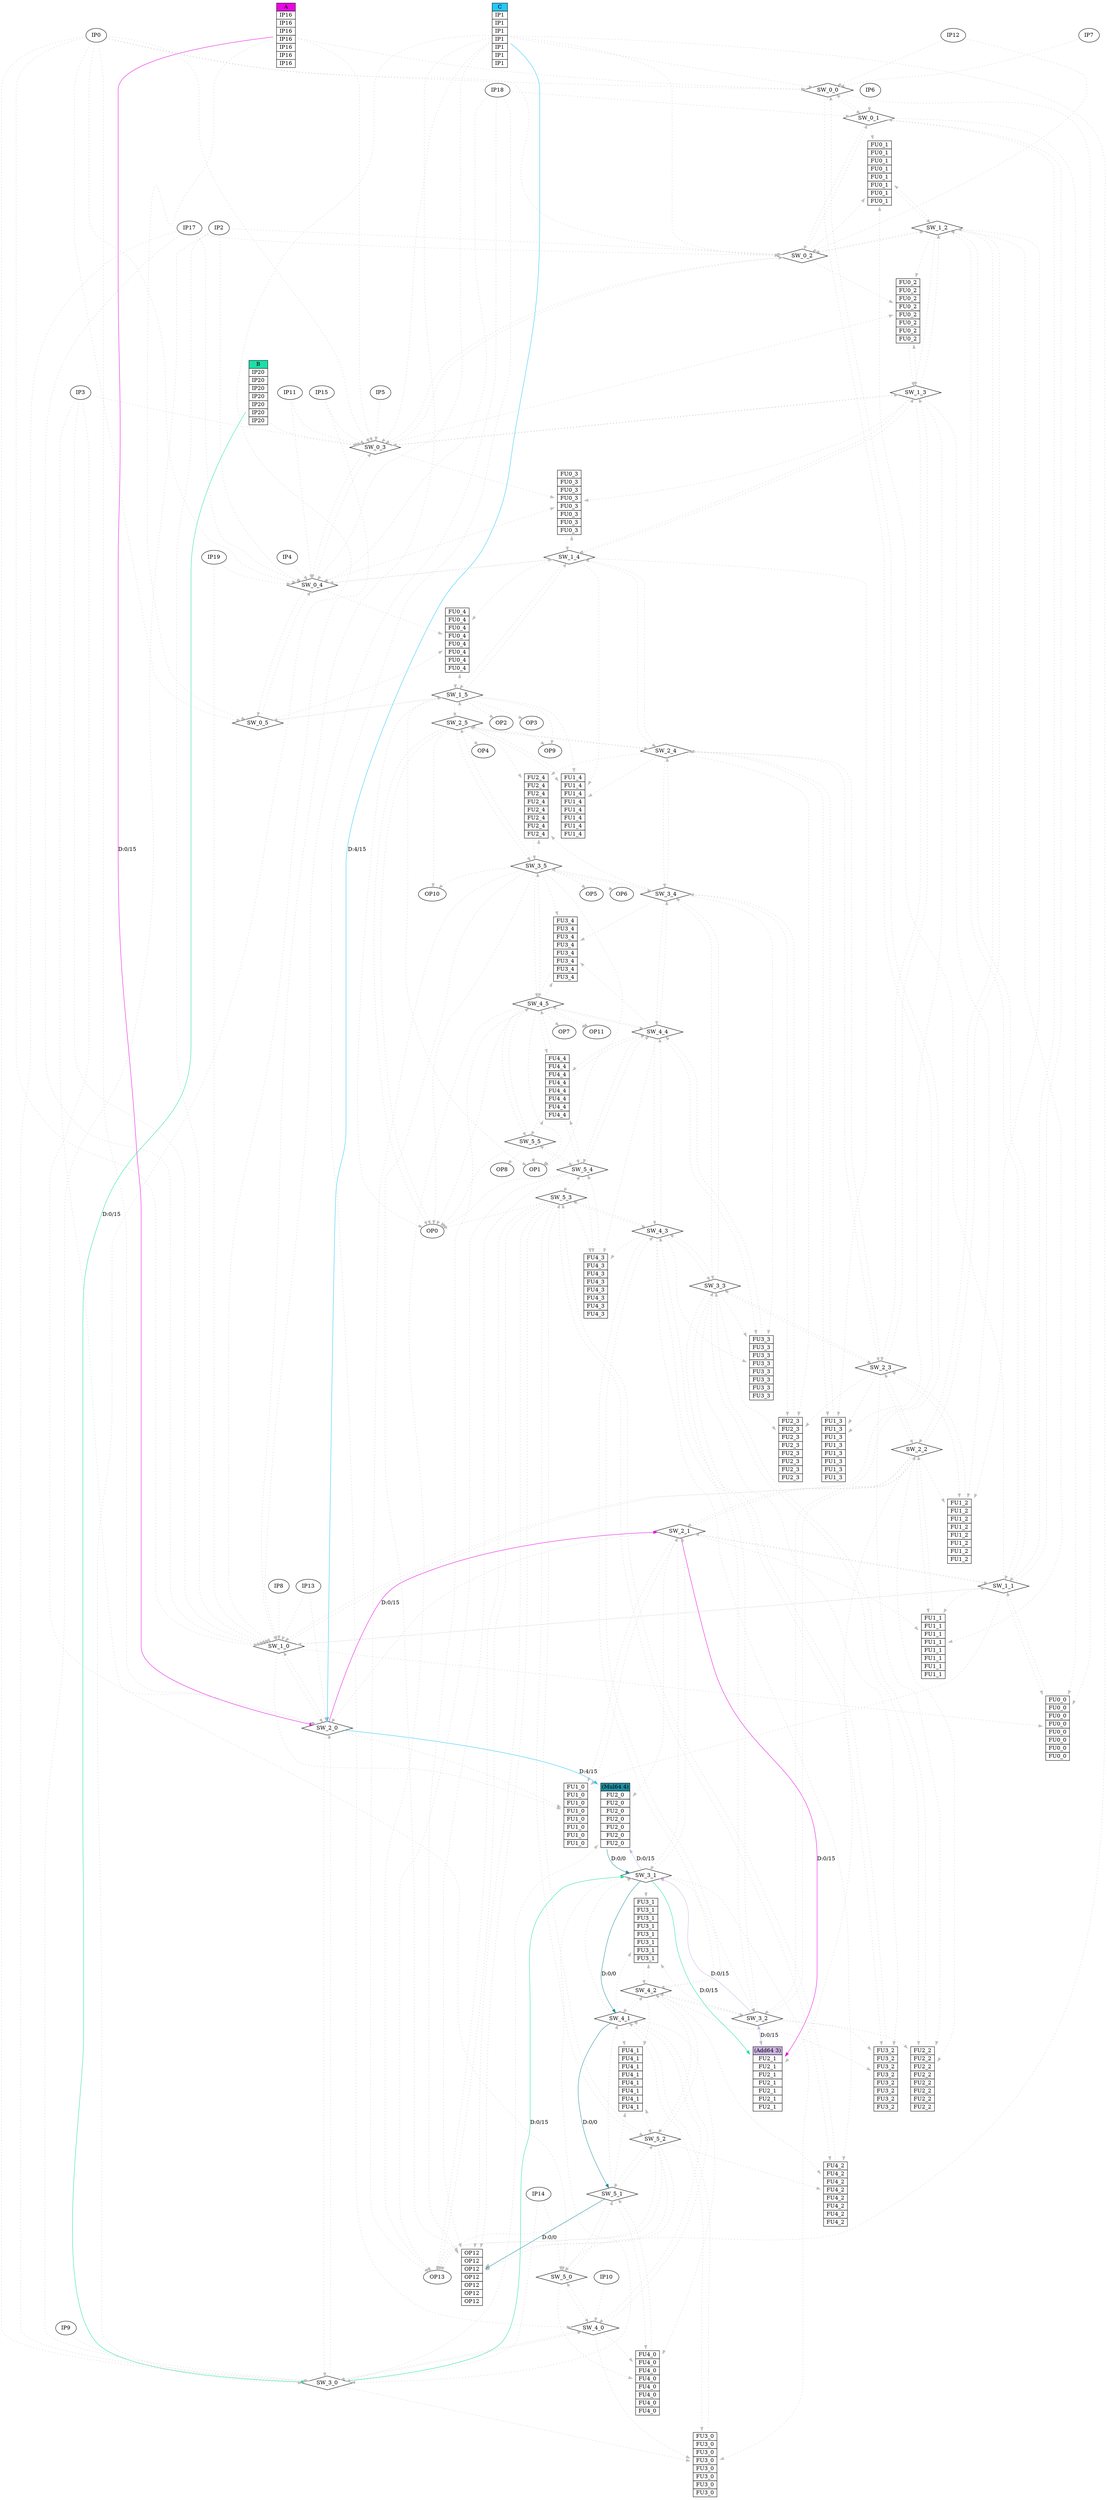 digraph sched {
IP1[shape=plaintext, label = <<table border="0" cellspacing="0"><tr><td port="C" border="1" bgcolor="#24c8f8">C</td></tr><tr><td border="1"> IP1 </td></tr><tr><td border="1"> IP1 </td></tr><tr><td border="1"> IP1 </td></tr><tr><td border="1"> IP1 </td></tr><tr><td border="1"> IP1 </td></tr><tr><td border="1"> IP1 </td></tr><tr><td border="1"> IP1 </td></tr>
</table>>, pos = "6,6!", pin=true];
IP16[shape=plaintext, label = <<table border="0" cellspacing="0"><tr><td port="A" border="1" bgcolor="#ea05e5">A</td></tr><tr><td border="1"> IP16 </td></tr><tr><td border="1"> IP16 </td></tr><tr><td border="1"> IP16 </td></tr><tr><td border="1"> IP16 </td></tr><tr><td border="1"> IP16 </td></tr><tr><td border="1"> IP16 </td></tr><tr><td border="1"> IP16 </td></tr>
</table>>, pos = "-2,-6!", pin=true];
IP20[shape=plaintext, label = <<table border="0" cellspacing="0"><tr><td port="B" border="1" bgcolor="#1cdfa8">B</td></tr><tr><td border="1"> IP20 </td></tr><tr><td border="1"> IP20 </td></tr><tr><td border="1"> IP20 </td></tr><tr><td border="1"> IP20 </td></tr><tr><td border="1"> IP20 </td></tr><tr><td border="1"> IP20 </td></tr><tr><td border="1"> IP20 </td></tr>
</table>>, pos = "62,6!", pin=true];
OP12[shape=plaintext, label = <<table border="0" cellspacing="0"><tr><td border="1"> OP12 </td></tr><tr><td border="1"> OP12 </td></tr><tr><td border="1"> OP12 </td></tr><tr><td border="1"> OP12 </td></tr><tr><td border="1"> OP12 </td></tr><tr><td border="1"> OP12 </td></tr><tr><td border="1"> OP12 </td></tr>
</table>>, pos = "22,-10!", pin=true];
SW_0_0 [shape=diamond, pos = "0,4!", pin=true];
SW_0_1 [shape=diamond, pos = "0,0!", pin=true];
SW_0_2 [shape=diamond, pos = "0,-4!", pin=true];
SW_0_3 [shape=diamond, pos = "0,-8!", pin=true];
SW_0_4 [shape=diamond, pos = "0,-12!", pin=true];
SW_0_5 [shape=diamond, pos = "0,-16!", pin=true];
SW_1_0 [shape=diamond, pos = "4,4!", pin=true];
SW_1_1 [shape=diamond, pos = "4,0!", pin=true];
SW_1_2 [shape=diamond, pos = "4,-4!", pin=true];
SW_1_3 [shape=diamond, pos = "4,-8!", pin=true];
SW_1_4 [shape=diamond, pos = "4,-12!", pin=true];
SW_1_5 [shape=diamond, pos = "4,-16!", pin=true];
SW_2_0 [shape=diamond, pos = "8,4!", pin=true];
SW_2_1 [shape=diamond, pos = "8,0!", pin=true];
SW_2_2 [shape=diamond, pos = "8,-4!", pin=true];
SW_2_3 [shape=diamond, pos = "8,-8!", pin=true];
SW_2_4 [shape=diamond, pos = "8,-12!", pin=true];
SW_2_5 [shape=diamond, pos = "8,-16!", pin=true];
SW_3_0 [shape=diamond, pos = "12,4!", pin=true];
SW_3_1 [shape=diamond, pos = "12,0!", pin=true];
SW_3_2 [shape=diamond, pos = "12,-4!", pin=true];
SW_3_3 [shape=diamond, pos = "12,-8!", pin=true];
SW_3_4 [shape=diamond, pos = "12,-12!", pin=true];
SW_3_5 [shape=diamond, pos = "12,-16!", pin=true];
SW_4_0 [shape=diamond, pos = "16,4!", pin=true];
SW_4_1 [shape=diamond, pos = "16,0!", pin=true];
SW_4_2 [shape=diamond, pos = "16,-4!", pin=true];
SW_4_3 [shape=diamond, pos = "16,-8!", pin=true];
SW_4_4 [shape=diamond, pos = "16,-12!", pin=true];
SW_4_5 [shape=diamond, pos = "16,-16!", pin=true];
SW_5_0 [shape=diamond, pos = "20,4!", pin=true];
SW_5_1 [shape=diamond, pos = "20,0!", pin=true];
SW_5_2 [shape=diamond, pos = "20,-4!", pin=true];
SW_5_3 [shape=diamond, pos = "20,-8!", pin=true];
SW_5_4 [shape=diamond, pos = "20,-12!", pin=true];
SW_5_5 [shape=diamond, pos = "20,-16!", pin=true];
FU0_0[shape=plaintext, label = <<table border="0" cellspacing="0"><tr><td border="1"> FU0_0 </td></tr><tr><td border="1"> FU0_0 </td></tr><tr><td border="1"> FU0_0 </td></tr><tr><td border="1"> FU0_0 </td></tr><tr><td border="1"> FU0_0 </td></tr><tr><td border="1"> FU0_0 </td></tr><tr><td border="1"> FU0_0 </td></tr><tr><td border="1"> FU0_0 </td></tr>
</table>>, pos = "2,2!", pin=true];
FU0_1[shape=plaintext, label = <<table border="0" cellspacing="0"><tr><td border="1"> FU0_1 </td></tr><tr><td border="1"> FU0_1 </td></tr><tr><td border="1"> FU0_1 </td></tr><tr><td border="1"> FU0_1 </td></tr><tr><td border="1"> FU0_1 </td></tr><tr><td border="1"> FU0_1 </td></tr><tr><td border="1"> FU0_1 </td></tr><tr><td border="1"> FU0_1 </td></tr>
</table>>, pos = "2,-2!", pin=true];
FU0_2[shape=plaintext, label = <<table border="0" cellspacing="0"><tr><td border="1"> FU0_2 </td></tr><tr><td border="1"> FU0_2 </td></tr><tr><td border="1"> FU0_2 </td></tr><tr><td border="1"> FU0_2 </td></tr><tr><td border="1"> FU0_2 </td></tr><tr><td border="1"> FU0_2 </td></tr><tr><td border="1"> FU0_2 </td></tr><tr><td border="1"> FU0_2 </td></tr>
</table>>, pos = "2,-6!", pin=true];
FU0_3[shape=plaintext, label = <<table border="0" cellspacing="0"><tr><td border="1"> FU0_3 </td></tr><tr><td border="1"> FU0_3 </td></tr><tr><td border="1"> FU0_3 </td></tr><tr><td border="1"> FU0_3 </td></tr><tr><td border="1"> FU0_3 </td></tr><tr><td border="1"> FU0_3 </td></tr><tr><td border="1"> FU0_3 </td></tr><tr><td border="1"> FU0_3 </td></tr>
</table>>, pos = "2,-10!", pin=true];
FU0_4[shape=plaintext, label = <<table border="0" cellspacing="0"><tr><td border="1"> FU0_4 </td></tr><tr><td border="1"> FU0_4 </td></tr><tr><td border="1"> FU0_4 </td></tr><tr><td border="1"> FU0_4 </td></tr><tr><td border="1"> FU0_4 </td></tr><tr><td border="1"> FU0_4 </td></tr><tr><td border="1"> FU0_4 </td></tr><tr><td border="1"> FU0_4 </td></tr>
</table>>, pos = "2,-14!", pin=true];
FU1_0[shape=plaintext, label = <<table border="0" cellspacing="0"><tr><td border="1"> FU1_0 </td></tr><tr><td border="1"> FU1_0 </td></tr><tr><td border="1"> FU1_0 </td></tr><tr><td border="1"> FU1_0 </td></tr><tr><td border="1"> FU1_0 </td></tr><tr><td border="1"> FU1_0 </td></tr><tr><td border="1"> FU1_0 </td></tr><tr><td border="1"> FU1_0 </td></tr>
</table>>, pos = "6,2!", pin=true];
FU1_1[shape=plaintext, label = <<table border="0" cellspacing="0"><tr><td border="1"> FU1_1 </td></tr><tr><td border="1"> FU1_1 </td></tr><tr><td border="1"> FU1_1 </td></tr><tr><td border="1"> FU1_1 </td></tr><tr><td border="1"> FU1_1 </td></tr><tr><td border="1"> FU1_1 </td></tr><tr><td border="1"> FU1_1 </td></tr><tr><td border="1"> FU1_1 </td></tr>
</table>>, pos = "6,-2!", pin=true];
FU1_2[shape=plaintext, label = <<table border="0" cellspacing="0"><tr><td border="1"> FU1_2 </td></tr><tr><td border="1"> FU1_2 </td></tr><tr><td border="1"> FU1_2 </td></tr><tr><td border="1"> FU1_2 </td></tr><tr><td border="1"> FU1_2 </td></tr><tr><td border="1"> FU1_2 </td></tr><tr><td border="1"> FU1_2 </td></tr><tr><td border="1"> FU1_2 </td></tr>
</table>>, pos = "6,-6!", pin=true];
FU1_3[shape=plaintext, label = <<table border="0" cellspacing="0"><tr><td border="1"> FU1_3 </td></tr><tr><td border="1"> FU1_3 </td></tr><tr><td border="1"> FU1_3 </td></tr><tr><td border="1"> FU1_3 </td></tr><tr><td border="1"> FU1_3 </td></tr><tr><td border="1"> FU1_3 </td></tr><tr><td border="1"> FU1_3 </td></tr><tr><td border="1"> FU1_3 </td></tr>
</table>>, pos = "6,-10!", pin=true];
FU1_4[shape=plaintext, label = <<table border="0" cellspacing="0"><tr><td border="1"> FU1_4 </td></tr><tr><td border="1"> FU1_4 </td></tr><tr><td border="1"> FU1_4 </td></tr><tr><td border="1"> FU1_4 </td></tr><tr><td border="1"> FU1_4 </td></tr><tr><td border="1"> FU1_4 </td></tr><tr><td border="1"> FU1_4 </td></tr><tr><td border="1"> FU1_4 </td></tr>
</table>>, pos = "6,-14!", pin=true];
FU2_0[shape=plaintext, label = <<table border="0" cellspacing="0"><tr><td port="(Mul64 4)" border="1" bgcolor="#1e8c9d">(Mul64 4)</td></tr><tr><td border="1"> FU2_0 </td></tr><tr><td border="1"> FU2_0 </td></tr><tr><td border="1"> FU2_0 </td></tr><tr><td border="1"> FU2_0 </td></tr><tr><td border="1"> FU2_0 </td></tr><tr><td border="1"> FU2_0 </td></tr><tr><td border="1"> FU2_0 </td></tr>
</table>>, pos = "10,2!", pin=true];
FU2_1[shape=plaintext, label = <<table border="0" cellspacing="0"><tr><td port="(Add64 3)" border="1" bgcolor="#cbb4e4">(Add64 3)</td></tr><tr><td border="1"> FU2_1 </td></tr><tr><td border="1"> FU2_1 </td></tr><tr><td border="1"> FU2_1 </td></tr><tr><td border="1"> FU2_1 </td></tr><tr><td border="1"> FU2_1 </td></tr><tr><td border="1"> FU2_1 </td></tr><tr><td border="1"> FU2_1 </td></tr>
</table>>, pos = "10,-2!", pin=true];
FU2_2[shape=plaintext, label = <<table border="0" cellspacing="0"><tr><td border="1"> FU2_2 </td></tr><tr><td border="1"> FU2_2 </td></tr><tr><td border="1"> FU2_2 </td></tr><tr><td border="1"> FU2_2 </td></tr><tr><td border="1"> FU2_2 </td></tr><tr><td border="1"> FU2_2 </td></tr><tr><td border="1"> FU2_2 </td></tr><tr><td border="1"> FU2_2 </td></tr>
</table>>, pos = "10,-6!", pin=true];
FU2_3[shape=plaintext, label = <<table border="0" cellspacing="0"><tr><td border="1"> FU2_3 </td></tr><tr><td border="1"> FU2_3 </td></tr><tr><td border="1"> FU2_3 </td></tr><tr><td border="1"> FU2_3 </td></tr><tr><td border="1"> FU2_3 </td></tr><tr><td border="1"> FU2_3 </td></tr><tr><td border="1"> FU2_3 </td></tr><tr><td border="1"> FU2_3 </td></tr>
</table>>, pos = "10,-10!", pin=true];
FU2_4[shape=plaintext, label = <<table border="0" cellspacing="0"><tr><td border="1"> FU2_4 </td></tr><tr><td border="1"> FU2_4 </td></tr><tr><td border="1"> FU2_4 </td></tr><tr><td border="1"> FU2_4 </td></tr><tr><td border="1"> FU2_4 </td></tr><tr><td border="1"> FU2_4 </td></tr><tr><td border="1"> FU2_4 </td></tr><tr><td border="1"> FU2_4 </td></tr>
</table>>, pos = "10,-14!", pin=true];
FU3_0[shape=plaintext, label = <<table border="0" cellspacing="0"><tr><td border="1"> FU3_0 </td></tr><tr><td border="1"> FU3_0 </td></tr><tr><td border="1"> FU3_0 </td></tr><tr><td border="1"> FU3_0 </td></tr><tr><td border="1"> FU3_0 </td></tr><tr><td border="1"> FU3_0 </td></tr><tr><td border="1"> FU3_0 </td></tr><tr><td border="1"> FU3_0 </td></tr>
</table>>, pos = "14,2!", pin=true];
FU3_1[shape=plaintext, label = <<table border="0" cellspacing="0"><tr><td border="1"> FU3_1 </td></tr><tr><td border="1"> FU3_1 </td></tr><tr><td border="1"> FU3_1 </td></tr><tr><td border="1"> FU3_1 </td></tr><tr><td border="1"> FU3_1 </td></tr><tr><td border="1"> FU3_1 </td></tr><tr><td border="1"> FU3_1 </td></tr><tr><td border="1"> FU3_1 </td></tr>
</table>>, pos = "14,-2!", pin=true];
FU3_2[shape=plaintext, label = <<table border="0" cellspacing="0"><tr><td border="1"> FU3_2 </td></tr><tr><td border="1"> FU3_2 </td></tr><tr><td border="1"> FU3_2 </td></tr><tr><td border="1"> FU3_2 </td></tr><tr><td border="1"> FU3_2 </td></tr><tr><td border="1"> FU3_2 </td></tr><tr><td border="1"> FU3_2 </td></tr><tr><td border="1"> FU3_2 </td></tr>
</table>>, pos = "14,-6!", pin=true];
FU3_3[shape=plaintext, label = <<table border="0" cellspacing="0"><tr><td border="1"> FU3_3 </td></tr><tr><td border="1"> FU3_3 </td></tr><tr><td border="1"> FU3_3 </td></tr><tr><td border="1"> FU3_3 </td></tr><tr><td border="1"> FU3_3 </td></tr><tr><td border="1"> FU3_3 </td></tr><tr><td border="1"> FU3_3 </td></tr><tr><td border="1"> FU3_3 </td></tr>
</table>>, pos = "14,-10!", pin=true];
FU3_4[shape=plaintext, label = <<table border="0" cellspacing="0"><tr><td border="1"> FU3_4 </td></tr><tr><td border="1"> FU3_4 </td></tr><tr><td border="1"> FU3_4 </td></tr><tr><td border="1"> FU3_4 </td></tr><tr><td border="1"> FU3_4 </td></tr><tr><td border="1"> FU3_4 </td></tr><tr><td border="1"> FU3_4 </td></tr><tr><td border="1"> FU3_4 </td></tr>
</table>>, pos = "14,-14!", pin=true];
FU4_0[shape=plaintext, label = <<table border="0" cellspacing="0"><tr><td border="1"> FU4_0 </td></tr><tr><td border="1"> FU4_0 </td></tr><tr><td border="1"> FU4_0 </td></tr><tr><td border="1"> FU4_0 </td></tr><tr><td border="1"> FU4_0 </td></tr><tr><td border="1"> FU4_0 </td></tr><tr><td border="1"> FU4_0 </td></tr><tr><td border="1"> FU4_0 </td></tr>
</table>>, pos = "18,2!", pin=true];
FU4_1[shape=plaintext, label = <<table border="0" cellspacing="0"><tr><td border="1"> FU4_1 </td></tr><tr><td border="1"> FU4_1 </td></tr><tr><td border="1"> FU4_1 </td></tr><tr><td border="1"> FU4_1 </td></tr><tr><td border="1"> FU4_1 </td></tr><tr><td border="1"> FU4_1 </td></tr><tr><td border="1"> FU4_1 </td></tr><tr><td border="1"> FU4_1 </td></tr>
</table>>, pos = "18,-2!", pin=true];
FU4_2[shape=plaintext, label = <<table border="0" cellspacing="0"><tr><td border="1"> FU4_2 </td></tr><tr><td border="1"> FU4_2 </td></tr><tr><td border="1"> FU4_2 </td></tr><tr><td border="1"> FU4_2 </td></tr><tr><td border="1"> FU4_2 </td></tr><tr><td border="1"> FU4_2 </td></tr><tr><td border="1"> FU4_2 </td></tr><tr><td border="1"> FU4_2 </td></tr>
</table>>, pos = "18,-6!", pin=true];
FU4_3[shape=plaintext, label = <<table border="0" cellspacing="0"><tr><td border="1"> FU4_3 </td></tr><tr><td border="1"> FU4_3 </td></tr><tr><td border="1"> FU4_3 </td></tr><tr><td border="1"> FU4_3 </td></tr><tr><td border="1"> FU4_3 </td></tr><tr><td border="1"> FU4_3 </td></tr><tr><td border="1"> FU4_3 </td></tr><tr><td border="1"> FU4_3 </td></tr>
</table>>, pos = "18,-10!", pin=true];
FU4_4[shape=plaintext, label = <<table border="0" cellspacing="0"><tr><td border="1"> FU4_4 </td></tr><tr><td border="1"> FU4_4 </td></tr><tr><td border="1"> FU4_4 </td></tr><tr><td border="1"> FU4_4 </td></tr><tr><td border="1"> FU4_4 </td></tr><tr><td border="1"> FU4_4 </td></tr><tr><td border="1"> FU4_4 </td></tr><tr><td border="1"> FU4_4 </td></tr>
</table>>, pos = "18,-14!", pin=true];
FU0_0->SW_1_1 [color=gray style=dotted, label="" fontcolor=gray]
FU0_1->SW_1_2 [color=gray style=dotted, label="" fontcolor=gray]
FU0_2->SW_1_3 [color=gray style=dotted, label="" fontcolor=gray]
FU0_3->SW_1_4 [color=gray style=dotted, label="" fontcolor=gray]
FU0_4->SW_1_5 [color=gray style=dotted, label="" fontcolor=gray]
FU1_0->SW_2_1 [color=gray style=dotted, label="" fontcolor=gray]
FU1_1->SW_2_2 [color=gray style=dotted, label="" fontcolor=gray]
FU1_2->SW_2_3 [color=gray style=dotted, label="" fontcolor=gray]
FU1_3->SW_2_4 [color=gray style=dotted, label="" fontcolor=gray]
FU1_4->SW_2_5 [color=gray style=dotted, label="" fontcolor=gray]
FU2_0->SW_3_1 [color="#1e8c9d"  label="D:0/0 "];
FU2_1->SW_3_2 [color="#cbb4e4"  label="D:0/15 "];
FU2_2->SW_3_3 [color=gray style=dotted, label="" fontcolor=gray]
FU2_3->SW_3_4 [color=gray style=dotted, label="" fontcolor=gray]
FU2_4->SW_3_5 [color=gray style=dotted, label="" fontcolor=gray]
FU3_0->SW_4_1 [color=gray style=dotted, label="" fontcolor=gray]
FU3_1->SW_4_2 [color=gray style=dotted, label="" fontcolor=gray]
FU3_2->SW_4_3 [color=gray style=dotted, label="" fontcolor=gray]
FU3_3->SW_4_4 [color=gray style=dotted, label="" fontcolor=gray]
FU3_4->SW_4_5 [color=gray style=dotted, label="" fontcolor=gray]
FU4_0->SW_5_1 [color=gray style=dotted, label="" fontcolor=gray]
FU4_1->SW_5_2 [color=gray style=dotted, label="" fontcolor=gray]
FU4_2->SW_5_3 [color=gray style=dotted, label="" fontcolor=gray]
FU4_3->SW_5_4 [color=gray style=dotted, label="" fontcolor=gray]
FU4_4->SW_5_5 [color=gray style=dotted, label="" fontcolor=gray]
FU4_4->SW_4_4 [color=gray style=dotted, label="" fontcolor=gray]
FU4_4->SW_5_4 [color=gray style=dotted, label="" fontcolor=gray]
FU4_4->SW_4_5 [color=gray style=dotted, label="" fontcolor=gray]
SW_0_0->FU0_0 [color=gray style=dotted, label="" fontcolor=gray]
SW_0_0->SW_1_0 [color=gray style=dotted, label="" fontcolor=gray]
SW_0_0->SW_0_1 [color=gray style=dotted, label="" fontcolor=gray]
SW_0_1->FU0_0 [color=gray style=dotted, label="" fontcolor=gray]
SW_0_1->FU0_1 [color=gray style=dotted, label="" fontcolor=gray]
SW_0_1->SW_0_0 [color=gray style=dotted, label="" fontcolor=gray]
SW_0_1->SW_1_1 [color=gray style=dotted, label="" fontcolor=gray]
SW_0_1->SW_0_2 [color=gray style=dotted, label="" fontcolor=gray]
SW_0_2->FU0_1 [color=gray style=dotted, label="" fontcolor=gray]
SW_0_2->FU0_2 [color=gray style=dotted, label="" fontcolor=gray]
SW_0_2->SW_0_1 [color=gray style=dotted, label="" fontcolor=gray]
SW_0_2->SW_1_2 [color=gray style=dotted, label="" fontcolor=gray]
SW_0_2->SW_0_3 [color=gray style=dotted, label="" fontcolor=gray]
SW_0_3->FU0_2 [color=gray style=dotted, label="" fontcolor=gray]
SW_0_3->FU0_3 [color=gray style=dotted, label="" fontcolor=gray]
SW_0_3->SW_0_2 [color=gray style=dotted, label="" fontcolor=gray]
SW_0_3->SW_1_3 [color=gray style=dotted, label="" fontcolor=gray]
SW_0_3->SW_0_4 [color=gray style=dotted, label="" fontcolor=gray]
SW_0_4->FU0_3 [color=gray style=dotted, label="" fontcolor=gray]
SW_0_4->FU0_4 [color=gray style=dotted, label="" fontcolor=gray]
SW_0_4->SW_0_3 [color=gray style=dotted, label="" fontcolor=gray]
SW_0_4->SW_1_4 [color=gray style=dotted, label="" fontcolor=gray]
SW_0_4->SW_0_5 [color=gray style=dotted, label="" fontcolor=gray]
SW_0_5->FU0_4 [color=gray style=dotted, label="" fontcolor=gray]
SW_0_5->SW_0_4 [color=gray style=dotted, label="" fontcolor=gray]
SW_0_5->SW_1_5 [color=gray style=dotted, label="" fontcolor=gray]
SW_1_0->FU0_0 [color=gray style=dotted, label="" fontcolor=gray]
SW_1_0->FU1_0 [color=gray style=dotted, label="" fontcolor=gray]
SW_1_0->SW_0_0 [color=gray style=dotted, label="" fontcolor=gray]
SW_1_0->SW_2_0 [color=gray style=dotted, label="" fontcolor=gray]
SW_1_0->SW_1_1 [color=gray style=dotted, label="" fontcolor=gray]
SW_1_1->FU0_0 [color=gray style=dotted, label="" fontcolor=gray]
SW_1_1->FU0_1 [color=gray style=dotted, label="" fontcolor=gray]
SW_1_1->FU1_0 [color=gray style=dotted, label="" fontcolor=gray]
SW_1_1->FU1_1 [color=gray style=dotted, label="" fontcolor=gray]
SW_1_1->SW_0_1 [color=gray style=dotted, label="" fontcolor=gray]
SW_1_1->SW_1_0 [color=gray style=dotted, label="" fontcolor=gray]
SW_1_1->SW_2_1 [color=gray style=dotted, label="" fontcolor=gray]
SW_1_1->SW_1_2 [color=gray style=dotted, label="" fontcolor=gray]
SW_1_2->FU0_1 [color=gray style=dotted, label="" fontcolor=gray]
SW_1_2->FU0_2 [color=gray style=dotted, label="" fontcolor=gray]
SW_1_2->FU1_1 [color=gray style=dotted, label="" fontcolor=gray]
SW_1_2->FU1_2 [color=gray style=dotted, label="" fontcolor=gray]
SW_1_2->SW_0_2 [color=gray style=dotted, label="" fontcolor=gray]
SW_1_2->SW_1_1 [color=gray style=dotted, label="" fontcolor=gray]
SW_1_2->SW_2_2 [color=gray style=dotted, label="" fontcolor=gray]
SW_1_2->SW_1_3 [color=gray style=dotted, label="" fontcolor=gray]
SW_1_3->FU0_2 [color=gray style=dotted, label="" fontcolor=gray]
SW_1_3->FU0_3 [color=gray style=dotted, label="" fontcolor=gray]
SW_1_3->FU1_2 [color=gray style=dotted, label="" fontcolor=gray]
SW_1_3->FU1_3 [color=gray style=dotted, label="" fontcolor=gray]
SW_1_3->SW_0_3 [color=gray style=dotted, label="" fontcolor=gray]
SW_1_3->SW_1_2 [color=gray style=dotted, label="" fontcolor=gray]
SW_1_3->SW_2_3 [color=gray style=dotted, label="" fontcolor=gray]
SW_1_3->SW_1_4 [color=gray style=dotted, label="" fontcolor=gray]
SW_1_4->FU0_3 [color=gray style=dotted, label="" fontcolor=gray]
SW_1_4->FU0_4 [color=gray style=dotted, label="" fontcolor=gray]
SW_1_4->FU1_3 [color=gray style=dotted, label="" fontcolor=gray]
SW_1_4->FU1_4 [color=gray style=dotted, label="" fontcolor=gray]
SW_1_4->SW_0_4 [color=gray style=dotted, label="" fontcolor=gray]
SW_1_4->SW_1_3 [color=gray style=dotted, label="" fontcolor=gray]
SW_1_4->SW_2_4 [color=gray style=dotted, label="" fontcolor=gray]
SW_1_4->SW_1_5 [color=gray style=dotted, label="" fontcolor=gray]
SW_1_5->FU0_4 [color=gray style=dotted, label="" fontcolor=gray]
SW_1_5->FU1_4 [color=gray style=dotted, label="" fontcolor=gray]
SW_1_5->SW_0_5 [color=gray style=dotted, label="" fontcolor=gray]
SW_1_5->SW_1_4 [color=gray style=dotted, label="" fontcolor=gray]
SW_1_5->SW_2_5 [color=gray style=dotted, label="" fontcolor=gray]
SW_1_5->OP0 [color=gray style=dotted, label="" fontcolor=gray]
SW_1_5->OP1 [color=gray style=dotted, label="" fontcolor=gray]
SW_1_5->OP2 [color=gray style=dotted, label="" fontcolor=gray]
SW_1_5->OP3 [color=gray style=dotted, label="" fontcolor=gray]
SW_1_5->OP9 [color=gray style=dotted, label="" fontcolor=gray]
SW_2_0->FU1_0 [color=gray style=dotted, label="" fontcolor=gray]
SW_2_0->FU2_0 [color="#24c8f8"  label="D:4/15 "];
SW_2_0->SW_1_0 [color=gray style=dotted, label="" fontcolor=gray]
SW_2_0->SW_3_0 [color=gray style=dotted, label="" fontcolor=gray]
SW_2_0->SW_2_1 [color="#ea05e5"  label="D:0/15 "];
SW_2_1->FU1_0 [color=gray style=dotted, label="" fontcolor=gray]
SW_2_1->FU1_1 [color=gray style=dotted, label="" fontcolor=gray]
SW_2_1->FU2_0 [color=gray style=dotted, label="" fontcolor=gray]
SW_2_1->FU2_1 [color="#ea05e5"  label="D:0/15 "];
SW_2_1->SW_1_1 [color=gray style=dotted, label="" fontcolor=gray]
SW_2_1->SW_2_0 [color=gray style=dotted, label="" fontcolor=gray]
SW_2_1->SW_3_1 [color=gray style=dotted, label="" fontcolor=gray]
SW_2_1->SW_2_2 [color=gray style=dotted, label="" fontcolor=gray]
SW_2_2->FU1_1 [color=gray style=dotted, label="" fontcolor=gray]
SW_2_2->FU1_2 [color=gray style=dotted, label="" fontcolor=gray]
SW_2_2->FU2_1 [color=gray style=dotted, label="" fontcolor=gray]
SW_2_2->FU2_2 [color=gray style=dotted, label="" fontcolor=gray]
SW_2_2->SW_1_2 [color=gray style=dotted, label="" fontcolor=gray]
SW_2_2->SW_2_1 [color=gray style=dotted, label="" fontcolor=gray]
SW_2_2->SW_3_2 [color=gray style=dotted, label="" fontcolor=gray]
SW_2_2->SW_2_3 [color=gray style=dotted, label="" fontcolor=gray]
SW_2_3->FU1_2 [color=gray style=dotted, label="" fontcolor=gray]
SW_2_3->FU1_3 [color=gray style=dotted, label="" fontcolor=gray]
SW_2_3->FU2_2 [color=gray style=dotted, label="" fontcolor=gray]
SW_2_3->FU2_3 [color=gray style=dotted, label="" fontcolor=gray]
SW_2_3->SW_1_3 [color=gray style=dotted, label="" fontcolor=gray]
SW_2_3->SW_2_2 [color=gray style=dotted, label="" fontcolor=gray]
SW_2_3->SW_3_3 [color=gray style=dotted, label="" fontcolor=gray]
SW_2_3->SW_2_4 [color=gray style=dotted, label="" fontcolor=gray]
SW_2_4->FU1_3 [color=gray style=dotted, label="" fontcolor=gray]
SW_2_4->FU1_4 [color=gray style=dotted, label="" fontcolor=gray]
SW_2_4->FU2_3 [color=gray style=dotted, label="" fontcolor=gray]
SW_2_4->FU2_4 [color=gray style=dotted, label="" fontcolor=gray]
SW_2_4->SW_1_4 [color=gray style=dotted, label="" fontcolor=gray]
SW_2_4->SW_2_3 [color=gray style=dotted, label="" fontcolor=gray]
SW_2_4->SW_3_4 [color=gray style=dotted, label="" fontcolor=gray]
SW_2_4->SW_2_5 [color=gray style=dotted, label="" fontcolor=gray]
SW_2_5->FU1_4 [color=gray style=dotted, label="" fontcolor=gray]
SW_2_5->FU2_4 [color=gray style=dotted, label="" fontcolor=gray]
SW_2_5->SW_1_5 [color=gray style=dotted, label="" fontcolor=gray]
SW_2_5->SW_2_4 [color=gray style=dotted, label="" fontcolor=gray]
SW_2_5->SW_3_5 [color=gray style=dotted, label="" fontcolor=gray]
SW_2_5->OP0 [color=gray style=dotted, label="" fontcolor=gray]
SW_2_5->OP0 [color=gray style=dotted, label="" fontcolor=gray]
SW_2_5->OP4 [color=gray style=dotted, label="" fontcolor=gray]
SW_2_5->OP9 [color=gray style=dotted, label="" fontcolor=gray]
SW_2_5->OP10 [color=gray style=dotted, label="" fontcolor=gray]
SW_3_0->FU2_0 [color=gray style=dotted, label="" fontcolor=gray]
SW_3_0->FU3_0 [color=gray style=dotted, label="" fontcolor=gray]
SW_3_0->SW_2_0 [color=gray style=dotted, label="" fontcolor=gray]
SW_3_0->SW_4_0 [color=gray style=dotted, label="" fontcolor=gray]
SW_3_0->SW_3_1 [color="#1cdfa8"  label="D:0/15 "];
SW_3_1->FU2_0 [color="#cbb4e4"  label="D:0/15 "];
SW_3_1->FU2_1 [color="#1cdfa8"  label="D:0/15 "];
SW_3_1->FU3_0 [color=gray style=dotted, label="" fontcolor=gray]
SW_3_1->FU3_1 [color=gray style=dotted, label="" fontcolor=gray]
SW_3_1->SW_2_1 [color=gray style=dotted, label="" fontcolor=gray]
SW_3_1->SW_3_0 [color=gray style=dotted, label="" fontcolor=gray]
SW_3_1->SW_4_1 [color="#1e8c9d"  label="D:0/0 "];
SW_3_1->SW_3_2 [color=gray style=dotted, label="" fontcolor=gray]
SW_3_2->FU2_1 [color=gray style=dotted, label="" fontcolor=gray]
SW_3_2->FU2_2 [color=gray style=dotted, label="" fontcolor=gray]
SW_3_2->FU3_1 [color=gray style=dotted, label="" fontcolor=gray]
SW_3_2->FU3_2 [color=gray style=dotted, label="" fontcolor=gray]
SW_3_2->SW_2_2 [color=gray style=dotted, label="" fontcolor=gray]
SW_3_2->SW_3_1 [color="#cbb4e4"  label="D:0/15 "];
SW_3_2->SW_4_2 [color=gray style=dotted, label="" fontcolor=gray]
SW_3_2->SW_3_3 [color=gray style=dotted, label="" fontcolor=gray]
SW_3_3->FU2_2 [color=gray style=dotted, label="" fontcolor=gray]
SW_3_3->FU2_3 [color=gray style=dotted, label="" fontcolor=gray]
SW_3_3->FU3_2 [color=gray style=dotted, label="" fontcolor=gray]
SW_3_3->FU3_3 [color=gray style=dotted, label="" fontcolor=gray]
SW_3_3->SW_2_3 [color=gray style=dotted, label="" fontcolor=gray]
SW_3_3->SW_3_2 [color=gray style=dotted, label="" fontcolor=gray]
SW_3_3->SW_4_3 [color=gray style=dotted, label="" fontcolor=gray]
SW_3_3->SW_3_4 [color=gray style=dotted, label="" fontcolor=gray]
SW_3_4->FU2_3 [color=gray style=dotted, label="" fontcolor=gray]
SW_3_4->FU2_4 [color=gray style=dotted, label="" fontcolor=gray]
SW_3_4->FU3_3 [color=gray style=dotted, label="" fontcolor=gray]
SW_3_4->FU3_4 [color=gray style=dotted, label="" fontcolor=gray]
SW_3_4->SW_2_4 [color=gray style=dotted, label="" fontcolor=gray]
SW_3_4->SW_3_3 [color=gray style=dotted, label="" fontcolor=gray]
SW_3_4->SW_4_4 [color=gray style=dotted, label="" fontcolor=gray]
SW_3_4->SW_3_5 [color=gray style=dotted, label="" fontcolor=gray]
SW_3_5->FU2_4 [color=gray style=dotted, label="" fontcolor=gray]
SW_3_5->FU3_4 [color=gray style=dotted, label="" fontcolor=gray]
SW_3_5->SW_2_5 [color=gray style=dotted, label="" fontcolor=gray]
SW_3_5->SW_3_4 [color=gray style=dotted, label="" fontcolor=gray]
SW_3_5->SW_4_5 [color=gray style=dotted, label="" fontcolor=gray]
SW_3_5->OP0 [color=gray style=dotted, label="" fontcolor=gray]
SW_3_5->OP1 [color=gray style=dotted, label="" fontcolor=gray]
SW_3_5->OP5 [color=gray style=dotted, label="" fontcolor=gray]
SW_3_5->OP6 [color=gray style=dotted, label="" fontcolor=gray]
SW_3_5->OP10 [color=gray style=dotted, label="" fontcolor=gray]
SW_3_5->OP12 [color=gray style=dotted, label="" fontcolor=gray]
SW_3_5->OP13 [color=gray style=dotted, label="" fontcolor=gray]
SW_4_0->FU3_0 [color=gray style=dotted, label="" fontcolor=gray]
SW_4_0->FU4_0 [color=gray style=dotted, label="" fontcolor=gray]
SW_4_0->SW_3_0 [color=gray style=dotted, label="" fontcolor=gray]
SW_4_0->SW_5_0 [color=gray style=dotted, label="" fontcolor=gray]
SW_4_0->SW_4_1 [color=gray style=dotted, label="" fontcolor=gray]
SW_4_1->FU3_0 [color=gray style=dotted, label="" fontcolor=gray]
SW_4_1->FU3_1 [color=gray style=dotted, label="" fontcolor=gray]
SW_4_1->FU4_0 [color=gray style=dotted, label="" fontcolor=gray]
SW_4_1->FU4_1 [color=gray style=dotted, label="" fontcolor=gray]
SW_4_1->SW_3_1 [color=gray style=dotted, label="" fontcolor=gray]
SW_4_1->SW_4_0 [color=gray style=dotted, label="" fontcolor=gray]
SW_4_1->SW_5_1 [color="#1e8c9d"  label="D:0/0 "];
SW_4_1->SW_4_2 [color=gray style=dotted, label="" fontcolor=gray]
SW_4_2->FU3_1 [color=gray style=dotted, label="" fontcolor=gray]
SW_4_2->FU3_2 [color=gray style=dotted, label="" fontcolor=gray]
SW_4_2->FU4_1 [color=gray style=dotted, label="" fontcolor=gray]
SW_4_2->FU4_2 [color=gray style=dotted, label="" fontcolor=gray]
SW_4_2->SW_3_2 [color=gray style=dotted, label="" fontcolor=gray]
SW_4_2->SW_4_1 [color=gray style=dotted, label="" fontcolor=gray]
SW_4_2->SW_5_2 [color=gray style=dotted, label="" fontcolor=gray]
SW_4_2->SW_4_3 [color=gray style=dotted, label="" fontcolor=gray]
SW_4_3->FU3_2 [color=gray style=dotted, label="" fontcolor=gray]
SW_4_3->FU3_3 [color=gray style=dotted, label="" fontcolor=gray]
SW_4_3->FU4_2 [color=gray style=dotted, label="" fontcolor=gray]
SW_4_3->FU4_3 [color=gray style=dotted, label="" fontcolor=gray]
SW_4_3->SW_3_3 [color=gray style=dotted, label="" fontcolor=gray]
SW_4_3->SW_4_2 [color=gray style=dotted, label="" fontcolor=gray]
SW_4_3->SW_5_3 [color=gray style=dotted, label="" fontcolor=gray]
SW_4_3->SW_4_4 [color=gray style=dotted, label="" fontcolor=gray]
SW_4_4->FU3_3 [color=gray style=dotted, label="" fontcolor=gray]
SW_4_4->FU3_4 [color=gray style=dotted, label="" fontcolor=gray]
SW_4_4->FU4_3 [color=gray style=dotted, label="" fontcolor=gray]
SW_4_4->FU4_4 [color=gray style=dotted, label="" fontcolor=gray]
SW_4_4->SW_3_4 [color=gray style=dotted, label="" fontcolor=gray]
SW_4_4->SW_4_3 [color=gray style=dotted, label="" fontcolor=gray]
SW_4_4->SW_5_4 [color=gray style=dotted, label="" fontcolor=gray]
SW_4_4->SW_4_5 [color=gray style=dotted, label="" fontcolor=gray]
SW_4_5->FU3_4 [color=gray style=dotted, label="" fontcolor=gray]
SW_4_5->FU4_4 [color=gray style=dotted, label="" fontcolor=gray]
SW_4_5->SW_3_5 [color=gray style=dotted, label="" fontcolor=gray]
SW_4_5->SW_4_4 [color=gray style=dotted, label="" fontcolor=gray]
SW_4_5->SW_5_5 [color=gray style=dotted, label="" fontcolor=gray]
SW_4_5->OP0 [color=gray style=dotted, label="" fontcolor=gray]
SW_4_5->OP1 [color=gray style=dotted, label="" fontcolor=gray]
SW_4_5->OP7 [color=gray style=dotted, label="" fontcolor=gray]
SW_4_5->OP11 [color=gray style=dotted, label="" fontcolor=gray]
SW_4_5->OP11 [color=gray style=dotted, label="" fontcolor=gray]
SW_4_5->OP12 [color=gray style=dotted, label="" fontcolor=gray]
SW_4_5->OP13 [color=gray style=dotted, label="" fontcolor=gray]
SW_5_0->FU4_0 [color=gray style=dotted, label="" fontcolor=gray]
SW_5_0->SW_4_0 [color=gray style=dotted, label="" fontcolor=gray]
SW_5_0->SW_5_1 [color=gray style=dotted, label="" fontcolor=gray]
SW_5_1->FU4_0 [color=gray style=dotted, label="" fontcolor=gray]
SW_5_1->FU4_1 [color=gray style=dotted, label="" fontcolor=gray]
SW_5_1->SW_4_1 [color=gray style=dotted, label="" fontcolor=gray]
SW_5_1->SW_5_0 [color=gray style=dotted, label="" fontcolor=gray]
SW_5_1->SW_5_2 [color=gray style=dotted, label="" fontcolor=gray]
SW_5_1->OP12 [color="#1e8c9d"  label="D:0/0 "];
SW_5_1->OP13 [color=gray style=dotted, label="" fontcolor=gray]
SW_5_2->FU4_1 [color=gray style=dotted, label="" fontcolor=gray]
SW_5_2->FU4_2 [color=gray style=dotted, label="" fontcolor=gray]
SW_5_2->SW_4_2 [color=gray style=dotted, label="" fontcolor=gray]
SW_5_2->SW_5_1 [color=gray style=dotted, label="" fontcolor=gray]
SW_5_2->SW_5_3 [color=gray style=dotted, label="" fontcolor=gray]
SW_5_2->OP12 [color=gray style=dotted, label="" fontcolor=gray]
SW_5_2->OP12 [color=gray style=dotted, label="" fontcolor=gray]
SW_5_2->OP13 [color=gray style=dotted, label="" fontcolor=gray]
SW_5_2->OP13 [color=gray style=dotted, label="" fontcolor=gray]
SW_5_3->FU4_2 [color=gray style=dotted, label="" fontcolor=gray]
SW_5_3->FU4_3 [color=gray style=dotted, label="" fontcolor=gray]
SW_5_3->SW_4_3 [color=gray style=dotted, label="" fontcolor=gray]
SW_5_3->SW_5_2 [color=gray style=dotted, label="" fontcolor=gray]
SW_5_3->SW_5_4 [color=gray style=dotted, label="" fontcolor=gray]
SW_5_3->OP0 [color=gray style=dotted, label="" fontcolor=gray]
SW_5_3->OP12 [color=gray style=dotted, label="" fontcolor=gray]
SW_5_3->OP12 [color=gray style=dotted, label="" fontcolor=gray]
SW_5_3->OP13 [color=gray style=dotted, label="" fontcolor=gray]
SW_5_3->OP13 [color=gray style=dotted, label="" fontcolor=gray]
SW_5_4->FU4_3 [color=gray style=dotted, label="" fontcolor=gray]
SW_5_4->FU4_4 [color=gray style=dotted, label="" fontcolor=gray]
SW_5_4->SW_4_4 [color=gray style=dotted, label="" fontcolor=gray]
SW_5_4->SW_5_3 [color=gray style=dotted, label="" fontcolor=gray]
SW_5_4->SW_5_5 [color=gray style=dotted, label="" fontcolor=gray]
SW_5_4->OP0 [color=gray style=dotted, label="" fontcolor=gray]
SW_5_4->OP12 [color=gray style=dotted, label="" fontcolor=gray]
SW_5_4->OP13 [color=gray style=dotted, label="" fontcolor=gray]
SW_5_5->FU4_4 [color=gray style=dotted, label="" fontcolor=gray]
SW_5_5->SW_4_5 [color=gray style=dotted, label="" fontcolor=gray]
SW_5_5->SW_5_4 [color=gray style=dotted, label="" fontcolor=gray]
SW_5_5->OP0 [color=gray style=dotted, label="" fontcolor=gray]
SW_5_5->OP1 [color=gray style=dotted, label="" fontcolor=gray]
SW_5_5->OP8 [color=gray style=dotted, label="" fontcolor=gray]
IP0->SW_0_5 [color=gray style=dotted, label="" fontcolor=gray]
IP0->SW_0_4 [color=gray style=dotted, label="" fontcolor=gray]
IP0->SW_0_3 [color=gray style=dotted, label="" fontcolor=gray]
IP0->SW_0_2 [color=gray style=dotted, label="" fontcolor=gray]
IP0->SW_0_0 [color=gray style=dotted, label="" fontcolor=gray]
IP0->SW_1_0 [color=gray style=dotted, label="" fontcolor=gray]
IP0->SW_2_0 [color=gray style=dotted, label="" fontcolor=gray]
IP0->SW_3_0 [color=gray style=dotted, label="" fontcolor=gray]
IP1->SW_0_4 [color=gray style=dotted, label="" fontcolor=gray]
IP1->SW_0_3 [color=gray style=dotted, label="" fontcolor=gray]
IP1->SW_0_2 [color=gray style=dotted, label="" fontcolor=gray]
IP1->SW_0_0 [color=gray style=dotted, label="" fontcolor=gray]
IP1->SW_1_0 [color=gray style=dotted, label="" fontcolor=gray]
IP1->SW_2_0 [color="#24c8f8"  label="D:4/15 "];
IP1->SW_3_0 [color=gray style=dotted, label="" fontcolor=gray]
IP1->SW_5_0 [color=gray style=dotted, label="" fontcolor=gray]
IP2->SW_0_4 [color=gray style=dotted, label="" fontcolor=gray]
IP2->SW_0_2 [color=gray style=dotted, label="" fontcolor=gray]
IP2->SW_1_0 [color=gray style=dotted, label="" fontcolor=gray]
IP2->SW_3_0 [color=gray style=dotted, label="" fontcolor=gray]
IP3->SW_0_3 [color=gray style=dotted, label="" fontcolor=gray]
IP3->SW_1_0 [color=gray style=dotted, label="" fontcolor=gray]
IP3->SW_2_0 [color=gray style=dotted, label="" fontcolor=gray]
IP3->SW_5_0 [color=gray style=dotted, label="" fontcolor=gray]
IP4->SW_0_4 [color=gray style=dotted, label="" fontcolor=gray]
IP5->SW_0_3 [color=gray style=dotted, label="" fontcolor=gray]
IP6->SW_0_1 [color=gray style=dotted, label="" fontcolor=gray]
IP7->SW_0_0 [color=gray style=dotted, label="" fontcolor=gray]
IP8->SW_1_0 [color=gray style=dotted, label="" fontcolor=gray]
IP9->SW_3_0 [color=gray style=dotted, label="" fontcolor=gray]
IP10->SW_4_0 [color=gray style=dotted, label="" fontcolor=gray]
IP11->SW_0_4 [color=gray style=dotted, label="" fontcolor=gray]
IP11->SW_0_3 [color=gray style=dotted, label="" fontcolor=gray]
IP12->SW_0_2 [color=gray style=dotted, label="" fontcolor=gray]
IP12->SW_0_0 [color=gray style=dotted, label="" fontcolor=gray]
IP13->SW_1_0 [color=gray style=dotted, label="" fontcolor=gray]
IP13->SW_2_0 [color=gray style=dotted, label="" fontcolor=gray]
IP14->SW_3_0 [color=gray style=dotted, label="" fontcolor=gray]
IP14->SW_5_0 [color=gray style=dotted, label="" fontcolor=gray]
IP15->SW_0_3 [color=gray style=dotted, label="" fontcolor=gray]
IP15->SW_1_0 [color=gray style=dotted, label="" fontcolor=gray]
IP16->SW_0_5 [color=gray style=dotted, label="" fontcolor=gray]
IP16->SW_0_3 [color=gray style=dotted, label="" fontcolor=gray]
IP16->SW_0_0 [color=gray style=dotted, label="" fontcolor=gray]
IP16->SW_2_0 [color="#ea05e5"  label="D:0/15 "];
IP17->SW_0_4 [color=gray style=dotted, label="" fontcolor=gray]
IP17->SW_0_2 [color=gray style=dotted, label="" fontcolor=gray]
IP17->SW_1_0 [color=gray style=dotted, label="" fontcolor=gray]
IP17->SW_3_0 [color=gray style=dotted, label="" fontcolor=gray]
IP18->SW_0_4 [color=gray style=dotted, label="" fontcolor=gray]
IP18->SW_0_1 [color=gray style=dotted, label="" fontcolor=gray]
IP18->SW_1_0 [color=gray style=dotted, label="" fontcolor=gray]
IP18->SW_4_0 [color=gray style=dotted, label="" fontcolor=gray]
IP19->SW_0_4 [color=gray style=dotted, label="" fontcolor=gray]
IP19->SW_1_0 [color=gray style=dotted, label="" fontcolor=gray]
IP20->SW_0_3 [color=gray style=dotted, label="" fontcolor=gray]
IP20->SW_3_0 [color="#1cdfa8"  label="D:0/15 "];
}


